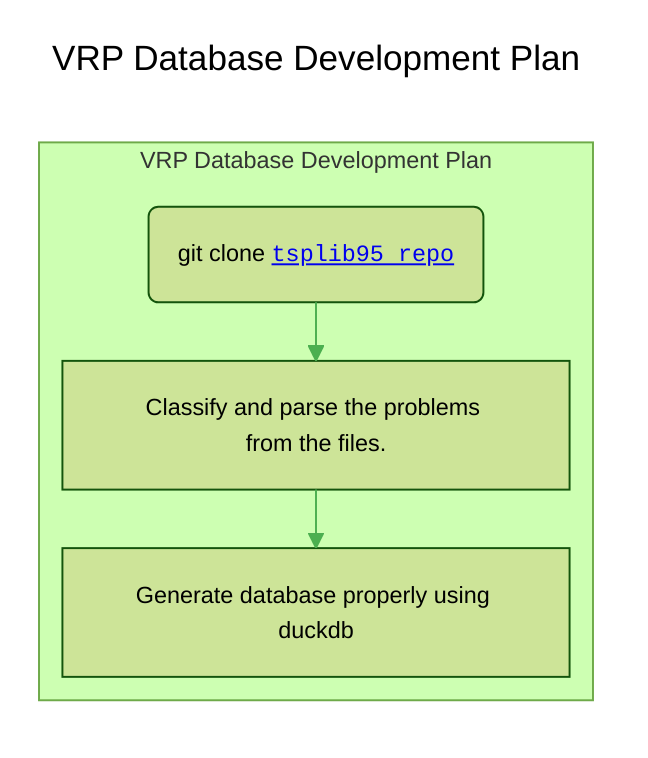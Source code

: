 ---
config:
  layout: elk
  theme: forest
  elk:
    mergeEdges: true
    nodePlacementStrategy: BRANDES_KOEPF
    nodeSpacing: 50
  themeVariables:
    primaryColor: '#e8f5e8'
    primaryTextColor: '#1b5e20'
    primaryBorderColor: '#2e7d32'
    lineColor: '#4caf50'
    fontFamily: arial
    fontSize: 12px
    background: '#f9fff9'
  flowchart:
    defaultRenderer: elk
    htmlLabels: true
    curve: basis
    useMaxWidth: true
    diagramPadding: 20
title: VRP Database Development Plan
---
flowchart TB
  subgraph s1["VRP Database Development Plan"]
        n1@{ label: "git clone <code><a href=\"https://github.com/rhgrant10/tsplib95\">tsplib95 repo</a></code>" }
        n2["Classify and parse the problems from the files."]
        n3["Generate database properly using duckdb"]
  end
    n1 --> n2
    n2 --> n3
    n1@{ shape: rounded}